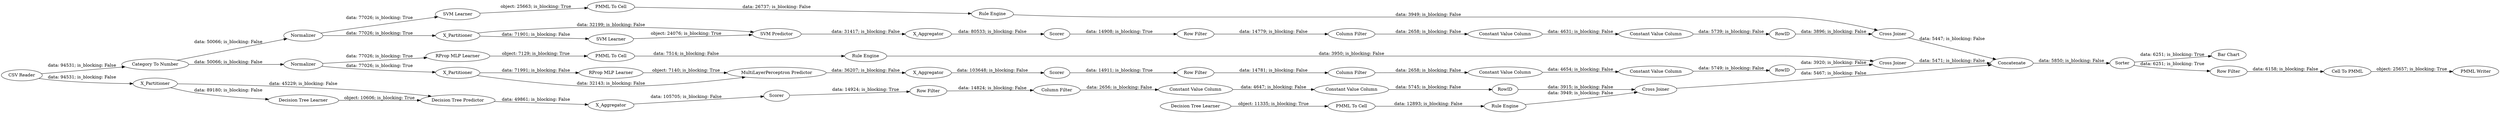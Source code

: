 digraph {
	"2945410786832022274_39" [label="Cross Joiner"]
	"4831422669289951030_290" [label="Constant Value Column"]
	"7325890497194445053_58" [label="Category To Number"]
	"-827437972475794755_35" [label="RProp MLP Learner"]
	"6363760061325104365_7" [label=X_Aggregator]
	"7325890497194445053_61" [label="PMML Writer"]
	"6363760061325104365_39" [label=Scorer]
	"2636878197139752414_34" [label="PMML To Cell"]
	"-3121627739993935439_33" [label="Decision Tree Learner"]
	"7325890497194445053_60" [label=Concatenate]
	"7325890497194445053_59" [label="Bar Chart"]
	"-5273584571894432646_31" [label="RProp MLP Learner"]
	"-5273584571894432646_7" [label=X_Aggregator]
	"-3560660863778359496_292" [label="Constant Value Column"]
	"7983809295888337841_293" [label=RowID]
	"2945410786832022274_40" [label=Normalizer]
	"2945410786832022274_32" [label="SVM Predictor"]
	"-3560660863778359496_294" [label="Column Filter"]
	"7983809295888337841_292" [label="Constant Value Column"]
	"-5273584571894432646_39" [label=Normalizer]
	"2636878197139752414_35" [label="Rule Engine"]
	"4831422669289951030_294" [label="Column Filter"]
	"7983809295888337841_9" [label="Row Filter"]
	"2636878197139752414_33" [label="SVM Learner"]
	"4831422669289951030_293" [label=RowID]
	"-3560660863778359496_293" [label=RowID]
	"-827437972475794755_34" [label="Rule Engine"]
	"2945410786832022274_31" [label="SVM Learner"]
	"7325890497194445053_53" [label="Row Filter"]
	"7325890497194445053_63" [label="CSV Reader"]
	"-5273584571894432646_38" [label="Cross Joiner"]
	"2945410786832022274_7" [label=X_Aggregator]
	"-3121627739993935439_28" [label="PMML To Cell"]
	"-5273584571894432646_2" [label=X_Partitioner]
	"7983809295888337841_294" [label="Column Filter"]
	"6363760061325104365_32" [label="Decision Tree Predictor"]
	"4831422669289951030_9" [label="Row Filter"]
	"7325890497194445053_52" [label=Sorter]
	"2945410786832022274_2" [label=X_Partitioner]
	"-5273584571894432646_40" [label=Scorer]
	"-5273584571894432646_32" [label="MultiLayerPerceptron Predictor"]
	"-3560660863778359496_290" [label="Constant Value Column"]
	"-3121627739993935439_34" [label="Rule Engine"]
	"6363760061325104365_2" [label=X_Partitioner]
	"7983809295888337841_290" [label="Constant Value Column"]
	"4831422669289951030_292" [label="Constant Value Column"]
	"-827437972475794755_22" [label="PMML To Cell"]
	"6363760061325104365_38" [label="Cross Joiner"]
	"2945410786832022274_41" [label=Scorer]
	"7325890497194445053_54" [label="Cell To PMML"]
	"-3560660863778359496_9" [label="Row Filter"]
	"6363760061325104365_31" [label="Decision Tree Learner"]
	"6363760061325104365_7" -> "6363760061325104365_39" [label="data: 105705; is_blocking: False"]
	"2945410786832022274_2" -> "2945410786832022274_32" [label="data: 32199; is_blocking: False"]
	"6363760061325104365_2" -> "6363760061325104365_31" [label="data: 89180; is_blocking: False"]
	"2945410786832022274_40" -> "2636878197139752414_33" [label="data: 77026; is_blocking: True"]
	"2945410786832022274_31" -> "2945410786832022274_32" [label="object: 24076; is_blocking: True"]
	"2636878197139752414_33" -> "2636878197139752414_34" [label="object: 25663; is_blocking: True"]
	"7325890497194445053_58" -> "2945410786832022274_40" [label="data: 50066; is_blocking: False"]
	"7325890497194445053_63" -> "7325890497194445053_58" [label="data: 94531; is_blocking: False"]
	"-3121627739993935439_28" -> "-3121627739993935439_34" [label="data: 12893; is_blocking: False"]
	"-827437972475794755_34" -> "-5273584571894432646_38" [label="data: 3950; is_blocking: False"]
	"7983809295888337841_9" -> "7983809295888337841_294" [label="data: 14779; is_blocking: False"]
	"6363760061325104365_38" -> "7325890497194445053_60" [label="data: 5467; is_blocking: False"]
	"7983809295888337841_290" -> "7983809295888337841_292" [label="data: 4631; is_blocking: False"]
	"2636878197139752414_35" -> "2945410786832022274_39" [label="data: 3949; is_blocking: False"]
	"-5273584571894432646_2" -> "-5273584571894432646_31" [label="data: 71991; is_blocking: False"]
	"2945410786832022274_32" -> "2945410786832022274_7" [label="data: 31417; is_blocking: False"]
	"4831422669289951030_294" -> "4831422669289951030_290" [label="data: 2658; is_blocking: False"]
	"7983809295888337841_292" -> "7983809295888337841_293" [label="data: 5739; is_blocking: False"]
	"4831422669289951030_290" -> "4831422669289951030_292" [label="data: 4654; is_blocking: False"]
	"7325890497194445053_53" -> "7325890497194445053_54" [label="data: 6158; is_blocking: False"]
	"-3121627739993935439_34" -> "6363760061325104365_38" [label="data: 3949; is_blocking: False"]
	"-5273584571894432646_32" -> "-5273584571894432646_7" [label="data: 36207; is_blocking: False"]
	"-5273584571894432646_39" -> "-827437972475794755_35" [label="data: 77026; is_blocking: True"]
	"-5273584571894432646_7" -> "-5273584571894432646_40" [label="data: 103648; is_blocking: False"]
	"7325890497194445053_63" -> "6363760061325104365_2" [label="data: 94531; is_blocking: False"]
	"4831422669289951030_9" -> "4831422669289951030_294" [label="data: 14781; is_blocking: False"]
	"-5273584571894432646_38" -> "7325890497194445053_60" [label="data: 5471; is_blocking: False"]
	"7325890497194445053_52" -> "7325890497194445053_53" [label="data: 6251; is_blocking: True"]
	"7325890497194445053_54" -> "7325890497194445053_61" [label="object: 25657; is_blocking: True"]
	"6363760061325104365_32" -> "6363760061325104365_7" [label="data: 49861; is_blocking: False"]
	"-3560660863778359496_293" -> "6363760061325104365_38" [label="data: 3915; is_blocking: False"]
	"6363760061325104365_31" -> "6363760061325104365_32" [label="object: 10606; is_blocking: True"]
	"4831422669289951030_292" -> "4831422669289951030_293" [label="data: 5749; is_blocking: False"]
	"-3560660863778359496_294" -> "-3560660863778359496_290" [label="data: 2656; is_blocking: False"]
	"2945410786832022274_2" -> "2945410786832022274_31" [label="data: 71901; is_blocking: False"]
	"2945410786832022274_7" -> "2945410786832022274_41" [label="data: 80533; is_blocking: False"]
	"-3560660863778359496_290" -> "-3560660863778359496_292" [label="data: 4647; is_blocking: False"]
	"-3560660863778359496_9" -> "-3560660863778359496_294" [label="data: 14824; is_blocking: False"]
	"2945410786832022274_40" -> "2945410786832022274_2" [label="data: 77026; is_blocking: True"]
	"-5273584571894432646_39" -> "-5273584571894432646_2" [label="data: 77026; is_blocking: True"]
	"-5273584571894432646_31" -> "-5273584571894432646_32" [label="object: 7140; is_blocking: True"]
	"7983809295888337841_293" -> "2945410786832022274_39" [label="data: 3896; is_blocking: False"]
	"6363760061325104365_39" -> "-3560660863778359496_9" [label="data: 14924; is_blocking: True"]
	"4831422669289951030_293" -> "-5273584571894432646_38" [label="data: 3920; is_blocking: False"]
	"2945410786832022274_41" -> "7983809295888337841_9" [label="data: 14908; is_blocking: True"]
	"2945410786832022274_39" -> "7325890497194445053_60" [label="data: 5447; is_blocking: False"]
	"2636878197139752414_34" -> "2636878197139752414_35" [label="data: 26737; is_blocking: False"]
	"-827437972475794755_22" -> "-827437972475794755_34" [label="data: 7514; is_blocking: False"]
	"7325890497194445053_58" -> "-5273584571894432646_39" [label="data: 50066; is_blocking: False"]
	"-5273584571894432646_2" -> "-5273584571894432646_32" [label="data: 32143; is_blocking: False"]
	"7325890497194445053_52" -> "7325890497194445053_59" [label="data: 6251; is_blocking: True"]
	"6363760061325104365_2" -> "6363760061325104365_32" [label="data: 45229; is_blocking: False"]
	"-3560660863778359496_292" -> "-3560660863778359496_293" [label="data: 5745; is_blocking: False"]
	"-3121627739993935439_33" -> "-3121627739993935439_28" [label="object: 11335; is_blocking: True"]
	"7983809295888337841_294" -> "7983809295888337841_290" [label="data: 2658; is_blocking: False"]
	"7325890497194445053_60" -> "7325890497194445053_52" [label="data: 5850; is_blocking: False"]
	"-5273584571894432646_40" -> "4831422669289951030_9" [label="data: 14911; is_blocking: True"]
	"-827437972475794755_35" -> "-827437972475794755_22" [label="object: 7129; is_blocking: True"]
	rankdir=LR
}
